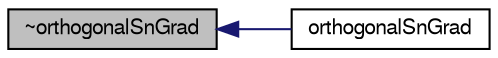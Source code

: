 digraph "~orthogonalSnGrad"
{
  bgcolor="transparent";
  edge [fontname="FreeSans",fontsize="10",labelfontname="FreeSans",labelfontsize="10"];
  node [fontname="FreeSans",fontsize="10",shape=record];
  rankdir="LR";
  Node322 [label="~orthogonalSnGrad",height=0.2,width=0.4,color="black", fillcolor="grey75", style="filled", fontcolor="black"];
  Node322 -> Node323 [dir="back",color="midnightblue",fontsize="10",style="solid",fontname="FreeSans"];
  Node323 [label="orthogonalSnGrad",height=0.2,width=0.4,color="black",URL="$a22606.html#a8d4a82c624f38ba965795c67cd881078",tooltip="Construct from mesh and data stream. "];
}
